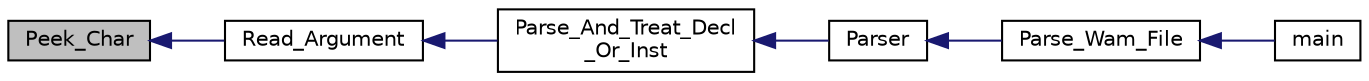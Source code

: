 digraph "Peek_Char"
{
  edge [fontname="Helvetica",fontsize="10",labelfontname="Helvetica",labelfontsize="10"];
  node [fontname="Helvetica",fontsize="10",shape=record];
  rankdir="LR";
  Node1 [label="Peek_Char",height=0.2,width=0.4,color="black", fillcolor="grey75", style="filled", fontcolor="black"];
  Node1 -> Node2 [dir="back",color="midnightblue",fontsize="10",style="solid",fontname="Helvetica"];
  Node2 [label="Read_Argument",height=0.2,width=0.4,color="black", fillcolor="white", style="filled",URL="$wam__parser_8c.html#aa8a1c1096601e50a475d7f82b41562d9"];
  Node2 -> Node3 [dir="back",color="midnightblue",fontsize="10",style="solid",fontname="Helvetica"];
  Node3 [label="Parse_And_Treat_Decl\l_Or_Inst",height=0.2,width=0.4,color="black", fillcolor="white", style="filled",URL="$wam__parser_8c.html#a14d29063ebbd86cdcfd037234d4e9bef"];
  Node3 -> Node4 [dir="back",color="midnightblue",fontsize="10",style="solid",fontname="Helvetica"];
  Node4 [label="Parser",height=0.2,width=0.4,color="black", fillcolor="white", style="filled",URL="$wam__parser_8c.html#ae69e607bd93d255aa8b600bac488c6e9"];
  Node4 -> Node5 [dir="back",color="midnightblue",fontsize="10",style="solid",fontname="Helvetica"];
  Node5 [label="Parse_Wam_File",height=0.2,width=0.4,color="black", fillcolor="white", style="filled",URL="$wam__parser_8h.html#a9ac908258500841c7dcfc6adb3ee1f8d"];
  Node5 -> Node6 [dir="back",color="midnightblue",fontsize="10",style="solid",fontname="Helvetica"];
  Node6 [label="main",height=0.2,width=0.4,color="black", fillcolor="white", style="filled",URL="$wam2ma_8c.html#a0ddf1224851353fc92bfbff6f499fa97"];
}
